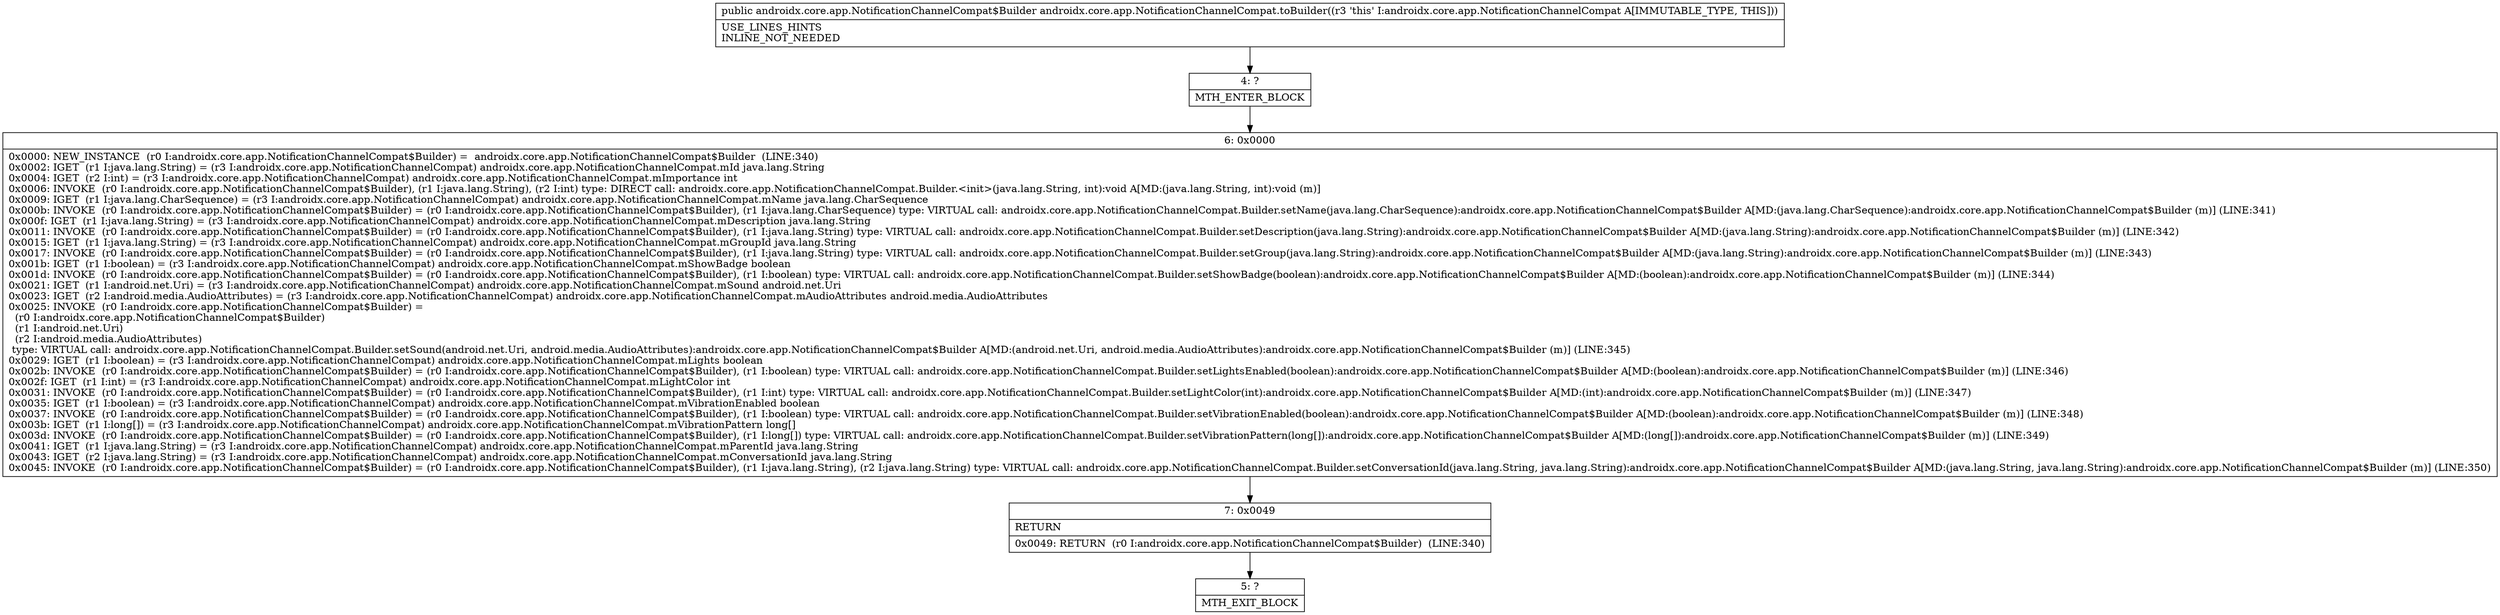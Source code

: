 digraph "CFG forandroidx.core.app.NotificationChannelCompat.toBuilder()Landroidx\/core\/app\/NotificationChannelCompat$Builder;" {
Node_4 [shape=record,label="{4\:\ ?|MTH_ENTER_BLOCK\l}"];
Node_6 [shape=record,label="{6\:\ 0x0000|0x0000: NEW_INSTANCE  (r0 I:androidx.core.app.NotificationChannelCompat$Builder) =  androidx.core.app.NotificationChannelCompat$Builder  (LINE:340)\l0x0002: IGET  (r1 I:java.lang.String) = (r3 I:androidx.core.app.NotificationChannelCompat) androidx.core.app.NotificationChannelCompat.mId java.lang.String \l0x0004: IGET  (r2 I:int) = (r3 I:androidx.core.app.NotificationChannelCompat) androidx.core.app.NotificationChannelCompat.mImportance int \l0x0006: INVOKE  (r0 I:androidx.core.app.NotificationChannelCompat$Builder), (r1 I:java.lang.String), (r2 I:int) type: DIRECT call: androidx.core.app.NotificationChannelCompat.Builder.\<init\>(java.lang.String, int):void A[MD:(java.lang.String, int):void (m)]\l0x0009: IGET  (r1 I:java.lang.CharSequence) = (r3 I:androidx.core.app.NotificationChannelCompat) androidx.core.app.NotificationChannelCompat.mName java.lang.CharSequence \l0x000b: INVOKE  (r0 I:androidx.core.app.NotificationChannelCompat$Builder) = (r0 I:androidx.core.app.NotificationChannelCompat$Builder), (r1 I:java.lang.CharSequence) type: VIRTUAL call: androidx.core.app.NotificationChannelCompat.Builder.setName(java.lang.CharSequence):androidx.core.app.NotificationChannelCompat$Builder A[MD:(java.lang.CharSequence):androidx.core.app.NotificationChannelCompat$Builder (m)] (LINE:341)\l0x000f: IGET  (r1 I:java.lang.String) = (r3 I:androidx.core.app.NotificationChannelCompat) androidx.core.app.NotificationChannelCompat.mDescription java.lang.String \l0x0011: INVOKE  (r0 I:androidx.core.app.NotificationChannelCompat$Builder) = (r0 I:androidx.core.app.NotificationChannelCompat$Builder), (r1 I:java.lang.String) type: VIRTUAL call: androidx.core.app.NotificationChannelCompat.Builder.setDescription(java.lang.String):androidx.core.app.NotificationChannelCompat$Builder A[MD:(java.lang.String):androidx.core.app.NotificationChannelCompat$Builder (m)] (LINE:342)\l0x0015: IGET  (r1 I:java.lang.String) = (r3 I:androidx.core.app.NotificationChannelCompat) androidx.core.app.NotificationChannelCompat.mGroupId java.lang.String \l0x0017: INVOKE  (r0 I:androidx.core.app.NotificationChannelCompat$Builder) = (r0 I:androidx.core.app.NotificationChannelCompat$Builder), (r1 I:java.lang.String) type: VIRTUAL call: androidx.core.app.NotificationChannelCompat.Builder.setGroup(java.lang.String):androidx.core.app.NotificationChannelCompat$Builder A[MD:(java.lang.String):androidx.core.app.NotificationChannelCompat$Builder (m)] (LINE:343)\l0x001b: IGET  (r1 I:boolean) = (r3 I:androidx.core.app.NotificationChannelCompat) androidx.core.app.NotificationChannelCompat.mShowBadge boolean \l0x001d: INVOKE  (r0 I:androidx.core.app.NotificationChannelCompat$Builder) = (r0 I:androidx.core.app.NotificationChannelCompat$Builder), (r1 I:boolean) type: VIRTUAL call: androidx.core.app.NotificationChannelCompat.Builder.setShowBadge(boolean):androidx.core.app.NotificationChannelCompat$Builder A[MD:(boolean):androidx.core.app.NotificationChannelCompat$Builder (m)] (LINE:344)\l0x0021: IGET  (r1 I:android.net.Uri) = (r3 I:androidx.core.app.NotificationChannelCompat) androidx.core.app.NotificationChannelCompat.mSound android.net.Uri \l0x0023: IGET  (r2 I:android.media.AudioAttributes) = (r3 I:androidx.core.app.NotificationChannelCompat) androidx.core.app.NotificationChannelCompat.mAudioAttributes android.media.AudioAttributes \l0x0025: INVOKE  (r0 I:androidx.core.app.NotificationChannelCompat$Builder) = \l  (r0 I:androidx.core.app.NotificationChannelCompat$Builder)\l  (r1 I:android.net.Uri)\l  (r2 I:android.media.AudioAttributes)\l type: VIRTUAL call: androidx.core.app.NotificationChannelCompat.Builder.setSound(android.net.Uri, android.media.AudioAttributes):androidx.core.app.NotificationChannelCompat$Builder A[MD:(android.net.Uri, android.media.AudioAttributes):androidx.core.app.NotificationChannelCompat$Builder (m)] (LINE:345)\l0x0029: IGET  (r1 I:boolean) = (r3 I:androidx.core.app.NotificationChannelCompat) androidx.core.app.NotificationChannelCompat.mLights boolean \l0x002b: INVOKE  (r0 I:androidx.core.app.NotificationChannelCompat$Builder) = (r0 I:androidx.core.app.NotificationChannelCompat$Builder), (r1 I:boolean) type: VIRTUAL call: androidx.core.app.NotificationChannelCompat.Builder.setLightsEnabled(boolean):androidx.core.app.NotificationChannelCompat$Builder A[MD:(boolean):androidx.core.app.NotificationChannelCompat$Builder (m)] (LINE:346)\l0x002f: IGET  (r1 I:int) = (r3 I:androidx.core.app.NotificationChannelCompat) androidx.core.app.NotificationChannelCompat.mLightColor int \l0x0031: INVOKE  (r0 I:androidx.core.app.NotificationChannelCompat$Builder) = (r0 I:androidx.core.app.NotificationChannelCompat$Builder), (r1 I:int) type: VIRTUAL call: androidx.core.app.NotificationChannelCompat.Builder.setLightColor(int):androidx.core.app.NotificationChannelCompat$Builder A[MD:(int):androidx.core.app.NotificationChannelCompat$Builder (m)] (LINE:347)\l0x0035: IGET  (r1 I:boolean) = (r3 I:androidx.core.app.NotificationChannelCompat) androidx.core.app.NotificationChannelCompat.mVibrationEnabled boolean \l0x0037: INVOKE  (r0 I:androidx.core.app.NotificationChannelCompat$Builder) = (r0 I:androidx.core.app.NotificationChannelCompat$Builder), (r1 I:boolean) type: VIRTUAL call: androidx.core.app.NotificationChannelCompat.Builder.setVibrationEnabled(boolean):androidx.core.app.NotificationChannelCompat$Builder A[MD:(boolean):androidx.core.app.NotificationChannelCompat$Builder (m)] (LINE:348)\l0x003b: IGET  (r1 I:long[]) = (r3 I:androidx.core.app.NotificationChannelCompat) androidx.core.app.NotificationChannelCompat.mVibrationPattern long[] \l0x003d: INVOKE  (r0 I:androidx.core.app.NotificationChannelCompat$Builder) = (r0 I:androidx.core.app.NotificationChannelCompat$Builder), (r1 I:long[]) type: VIRTUAL call: androidx.core.app.NotificationChannelCompat.Builder.setVibrationPattern(long[]):androidx.core.app.NotificationChannelCompat$Builder A[MD:(long[]):androidx.core.app.NotificationChannelCompat$Builder (m)] (LINE:349)\l0x0041: IGET  (r1 I:java.lang.String) = (r3 I:androidx.core.app.NotificationChannelCompat) androidx.core.app.NotificationChannelCompat.mParentId java.lang.String \l0x0043: IGET  (r2 I:java.lang.String) = (r3 I:androidx.core.app.NotificationChannelCompat) androidx.core.app.NotificationChannelCompat.mConversationId java.lang.String \l0x0045: INVOKE  (r0 I:androidx.core.app.NotificationChannelCompat$Builder) = (r0 I:androidx.core.app.NotificationChannelCompat$Builder), (r1 I:java.lang.String), (r2 I:java.lang.String) type: VIRTUAL call: androidx.core.app.NotificationChannelCompat.Builder.setConversationId(java.lang.String, java.lang.String):androidx.core.app.NotificationChannelCompat$Builder A[MD:(java.lang.String, java.lang.String):androidx.core.app.NotificationChannelCompat$Builder (m)] (LINE:350)\l}"];
Node_7 [shape=record,label="{7\:\ 0x0049|RETURN\l|0x0049: RETURN  (r0 I:androidx.core.app.NotificationChannelCompat$Builder)  (LINE:340)\l}"];
Node_5 [shape=record,label="{5\:\ ?|MTH_EXIT_BLOCK\l}"];
MethodNode[shape=record,label="{public androidx.core.app.NotificationChannelCompat$Builder androidx.core.app.NotificationChannelCompat.toBuilder((r3 'this' I:androidx.core.app.NotificationChannelCompat A[IMMUTABLE_TYPE, THIS]))  | USE_LINES_HINTS\lINLINE_NOT_NEEDED\l}"];
MethodNode -> Node_4;Node_4 -> Node_6;
Node_6 -> Node_7;
Node_7 -> Node_5;
}

